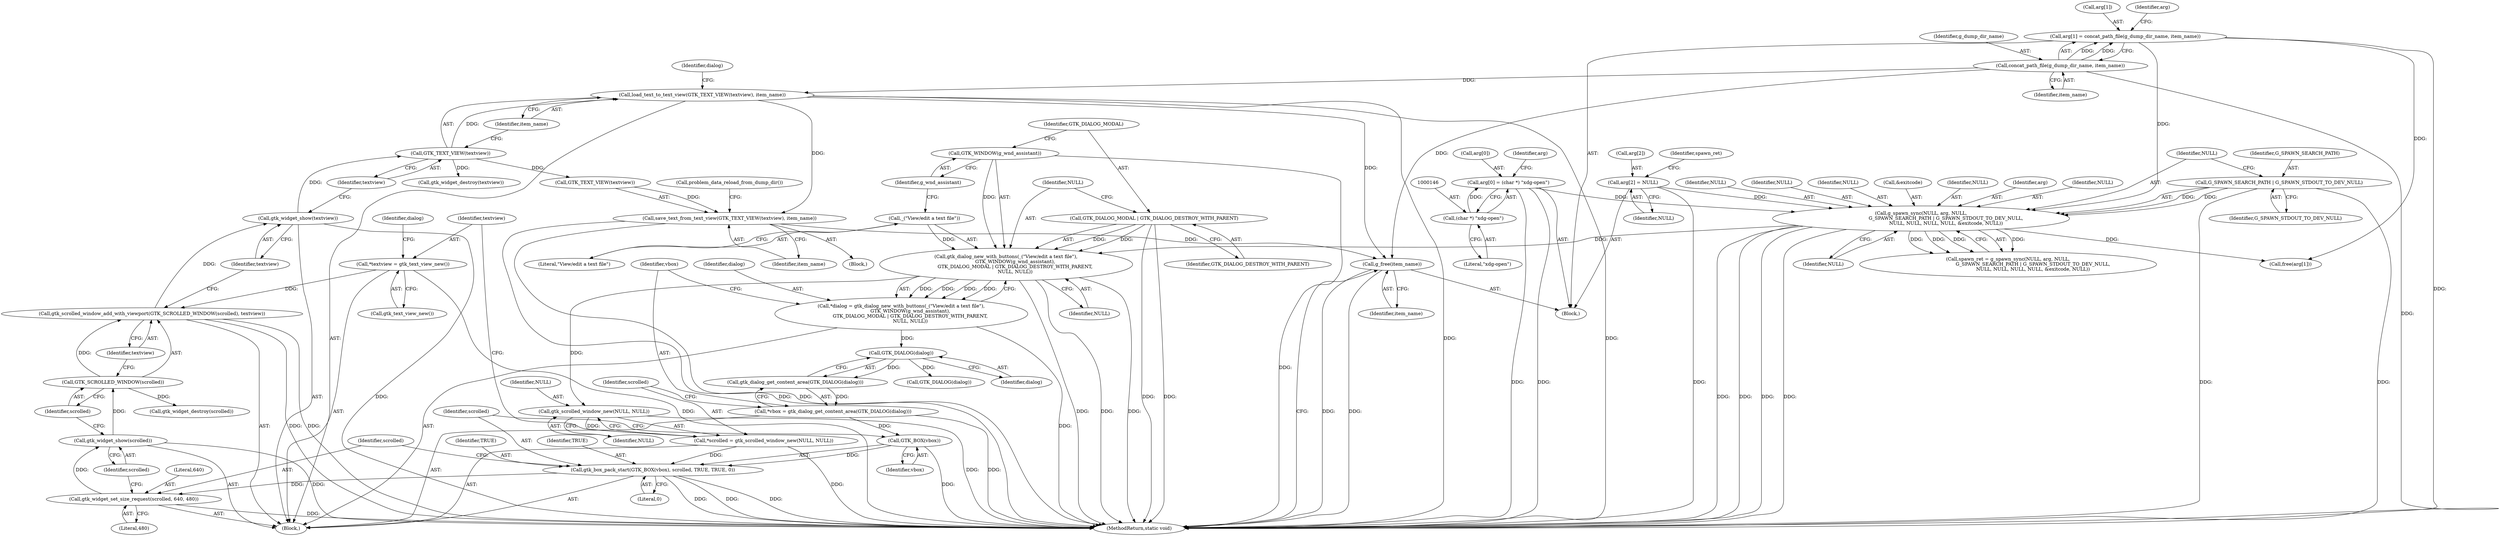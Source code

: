 digraph "0_libreport_257578a23d1537a2d235aaa2b1488ee4f818e360_1@pointer" {
"1000246" [label="(Call,load_text_to_text_view(GTK_TEXT_VIEW(textview), item_name))"];
"1000247" [label="(Call,GTK_TEXT_VIEW(textview))"];
"1000244" [label="(Call,gtk_widget_show(textview))"];
"1000240" [label="(Call,gtk_scrolled_window_add_with_viewport(GTK_SCROLLED_WINDOW(scrolled), textview))"];
"1000241" [label="(Call,GTK_SCROLLED_WINDOW(scrolled))"];
"1000238" [label="(Call,gtk_widget_show(scrolled))"];
"1000234" [label="(Call,gtk_widget_set_size_request(scrolled, 640, 480))"];
"1000227" [label="(Call,gtk_box_pack_start(GTK_BOX(vbox), scrolled, TRUE, TRUE, 0))"];
"1000228" [label="(Call,GTK_BOX(vbox))"];
"1000200" [label="(Call,*vbox = gtk_dialog_get_content_area(GTK_DIALOG(dialog)))"];
"1000202" [label="(Call,gtk_dialog_get_content_area(GTK_DIALOG(dialog)))"];
"1000203" [label="(Call,GTK_DIALOG(dialog))"];
"1000187" [label="(Call,*dialog = gtk_dialog_new_with_buttons(_(\"View/edit a text file\"),\n            GTK_WINDOW(g_wnd_assistant),\n            GTK_DIALOG_MODAL | GTK_DIALOG_DESTROY_WITH_PARENT,\n            NULL, NULL))"];
"1000189" [label="(Call,gtk_dialog_new_with_buttons(_(\"View/edit a text file\"),\n            GTK_WINDOW(g_wnd_assistant),\n            GTK_DIALOG_MODAL | GTK_DIALOG_DESTROY_WITH_PARENT,\n            NULL, NULL))"];
"1000190" [label="(Call,_(\"View/edit a text file\"))"];
"1000192" [label="(Call,GTK_WINDOW(g_wnd_assistant))"];
"1000194" [label="(Call,GTK_DIALOG_MODAL | GTK_DIALOG_DESTROY_WITH_PARENT)"];
"1000163" [label="(Call,g_spawn_sync(NULL, arg, NULL,\n                                 G_SPAWN_SEARCH_PATH | G_SPAWN_STDOUT_TO_DEV_NULL,\n                                 NULL, NULL, NULL, NULL, &exitcode, NULL))"];
"1000141" [label="(Call,arg[0] = (char *) \"xdg-open\")"];
"1000145" [label="(Call,(char *) \"xdg-open\")"];
"1000148" [label="(Call,arg[1] = concat_path_file(g_dump_dir_name, item_name))"];
"1000152" [label="(Call,concat_path_file(g_dump_dir_name, item_name))"];
"1000155" [label="(Call,arg[2] = NULL)"];
"1000167" [label="(Call,G_SPAWN_SEARCH_PATH | G_SPAWN_STDOUT_TO_DEV_NULL)"];
"1000206" [label="(Call,*scrolled = gtk_scrolled_window_new(NULL, NULL))"];
"1000208" [label="(Call,gtk_scrolled_window_new(NULL, NULL))"];
"1000212" [label="(Call,*textview = gtk_text_view_new())"];
"1000257" [label="(Call,save_text_from_text_view(GTK_TEXT_VIEW(textview), item_name))"];
"1000275" [label="(Call,g_free(item_name))"];
"1000241" [label="(Call,GTK_SCROLLED_WINDOW(scrolled))"];
"1000171" [label="(Identifier,NULL)"];
"1000167" [label="(Call,G_SPAWN_SEARCH_PATH | G_SPAWN_STDOUT_TO_DEV_NULL)"];
"1000185" [label="(Block,)"];
"1000236" [label="(Literal,640)"];
"1000239" [label="(Identifier,scrolled)"];
"1000166" [label="(Identifier,NULL)"];
"1000270" [label="(Call,free(arg[1]))"];
"1000260" [label="(Identifier,item_name)"];
"1000159" [label="(Identifier,NULL)"];
"1000152" [label="(Call,concat_path_file(g_dump_dir_name, item_name))"];
"1000240" [label="(Call,gtk_scrolled_window_add_with_viewport(GTK_SCROLLED_WINDOW(scrolled), textview))"];
"1000176" [label="(Identifier,NULL)"];
"1000234" [label="(Call,gtk_widget_set_size_request(scrolled, 640, 480))"];
"1000194" [label="(Call,GTK_DIALOG_MODAL | GTK_DIALOG_DESTROY_WITH_PARENT)"];
"1000238" [label="(Call,gtk_widget_show(scrolled))"];
"1000233" [label="(Literal,0)"];
"1000189" [label="(Call,gtk_dialog_new_with_buttons(_(\"View/edit a text file\"),\n            GTK_WINDOW(g_wnd_assistant),\n            GTK_DIALOG_MODAL | GTK_DIALOG_DESTROY_WITH_PARENT,\n            NULL, NULL))"];
"1000156" [label="(Call,arg[2])"];
"1000227" [label="(Call,gtk_box_pack_start(GTK_BOX(vbox), scrolled, TRUE, TRUE, 0))"];
"1000187" [label="(Call,*dialog = gtk_dialog_new_with_buttons(_(\"View/edit a text file\"),\n            GTK_WINDOW(g_wnd_assistant),\n            GTK_DIALOG_MODAL | GTK_DIALOG_DESTROY_WITH_PARENT,\n            NULL, NULL))"];
"1000202" [label="(Call,gtk_dialog_get_content_area(GTK_DIALOG(dialog)))"];
"1000200" [label="(Call,*vbox = gtk_dialog_get_content_area(GTK_DIALOG(dialog)))"];
"1000242" [label="(Identifier,scrolled)"];
"1000237" [label="(Literal,480)"];
"1000201" [label="(Identifier,vbox)"];
"1000264" [label="(Call,gtk_widget_destroy(textview))"];
"1000243" [label="(Identifier,textview)"];
"1000244" [label="(Call,gtk_widget_show(textview))"];
"1000217" [label="(Identifier,dialog)"];
"1000206" [label="(Call,*scrolled = gtk_scrolled_window_new(NULL, NULL))"];
"1000213" [label="(Identifier,textview)"];
"1000229" [label="(Identifier,vbox)"];
"1000209" [label="(Identifier,NULL)"];
"1000111" [label="(Block,)"];
"1000145" [label="(Call,(char *) \"xdg-open\")"];
"1000169" [label="(Identifier,G_SPAWN_STDOUT_TO_DEV_NULL)"];
"1000216" [label="(Call,GTK_DIALOG(dialog))"];
"1000247" [label="(Call,GTK_TEXT_VIEW(textview))"];
"1000142" [label="(Call,arg[0])"];
"1000168" [label="(Identifier,G_SPAWN_SEARCH_PATH)"];
"1000150" [label="(Identifier,arg)"];
"1000245" [label="(Identifier,textview)"];
"1000148" [label="(Call,arg[1] = concat_path_file(g_dump_dir_name, item_name))"];
"1000248" [label="(Identifier,textview)"];
"1000141" [label="(Call,arg[0] = (char *) \"xdg-open\")"];
"1000261" [label="(Call,problem_data_reload_from_dump_dir())"];
"1000174" [label="(Call,&exitcode)"];
"1000254" [label="(Identifier,dialog)"];
"1000170" [label="(Identifier,NULL)"];
"1000232" [label="(Identifier,TRUE)"];
"1000163" [label="(Call,g_spawn_sync(NULL, arg, NULL,\n                                 G_SPAWN_SEARCH_PATH | G_SPAWN_STDOUT_TO_DEV_NULL,\n                                 NULL, NULL, NULL, NULL, &exitcode, NULL))"];
"1000210" [label="(Identifier,NULL)"];
"1000230" [label="(Identifier,scrolled)"];
"1000246" [label="(Call,load_text_to_text_view(GTK_TEXT_VIEW(textview), item_name))"];
"1000195" [label="(Identifier,GTK_DIALOG_MODAL)"];
"1000203" [label="(Call,GTK_DIALOG(dialog))"];
"1000149" [label="(Call,arg[1])"];
"1000192" [label="(Call,GTK_WINDOW(g_wnd_assistant))"];
"1000257" [label="(Call,save_text_from_text_view(GTK_TEXT_VIEW(textview), item_name))"];
"1000173" [label="(Identifier,NULL)"];
"1000276" [label="(Identifier,item_name)"];
"1000193" [label="(Identifier,g_wnd_assistant)"];
"1000157" [label="(Identifier,arg)"];
"1000191" [label="(Literal,\"View/edit a text file\")"];
"1000231" [label="(Identifier,TRUE)"];
"1000266" [label="(Call,gtk_widget_destroy(scrolled))"];
"1000212" [label="(Call,*textview = gtk_text_view_new())"];
"1000153" [label="(Identifier,g_dump_dir_name)"];
"1000235" [label="(Identifier,scrolled)"];
"1000196" [label="(Identifier,GTK_DIALOG_DESTROY_WITH_PARENT)"];
"1000277" [label="(MethodReturn,static void)"];
"1000198" [label="(Identifier,NULL)"];
"1000154" [label="(Identifier,item_name)"];
"1000249" [label="(Identifier,item_name)"];
"1000204" [label="(Identifier,dialog)"];
"1000165" [label="(Identifier,arg)"];
"1000172" [label="(Identifier,NULL)"];
"1000161" [label="(Call,spawn_ret = g_spawn_sync(NULL, arg, NULL,\n                                 G_SPAWN_SEARCH_PATH | G_SPAWN_STDOUT_TO_DEV_NULL,\n                                 NULL, NULL, NULL, NULL, &exitcode, NULL))"];
"1000155" [label="(Call,arg[2] = NULL)"];
"1000162" [label="(Identifier,spawn_ret)"];
"1000228" [label="(Call,GTK_BOX(vbox))"];
"1000197" [label="(Identifier,NULL)"];
"1000188" [label="(Identifier,dialog)"];
"1000258" [label="(Call,GTK_TEXT_VIEW(textview))"];
"1000164" [label="(Identifier,NULL)"];
"1000147" [label="(Literal,\"xdg-open\")"];
"1000275" [label="(Call,g_free(item_name))"];
"1000208" [label="(Call,gtk_scrolled_window_new(NULL, NULL))"];
"1000256" [label="(Block,)"];
"1000214" [label="(Call,gtk_text_view_new())"];
"1000190" [label="(Call,_(\"View/edit a text file\"))"];
"1000207" [label="(Identifier,scrolled)"];
"1000246" -> "1000185"  [label="AST: "];
"1000246" -> "1000249"  [label="CFG: "];
"1000247" -> "1000246"  [label="AST: "];
"1000249" -> "1000246"  [label="AST: "];
"1000254" -> "1000246"  [label="CFG: "];
"1000246" -> "1000277"  [label="DDG: "];
"1000246" -> "1000277"  [label="DDG: "];
"1000247" -> "1000246"  [label="DDG: "];
"1000152" -> "1000246"  [label="DDG: "];
"1000246" -> "1000257"  [label="DDG: "];
"1000246" -> "1000275"  [label="DDG: "];
"1000247" -> "1000248"  [label="CFG: "];
"1000248" -> "1000247"  [label="AST: "];
"1000249" -> "1000247"  [label="CFG: "];
"1000244" -> "1000247"  [label="DDG: "];
"1000247" -> "1000258"  [label="DDG: "];
"1000247" -> "1000264"  [label="DDG: "];
"1000244" -> "1000185"  [label="AST: "];
"1000244" -> "1000245"  [label="CFG: "];
"1000245" -> "1000244"  [label="AST: "];
"1000248" -> "1000244"  [label="CFG: "];
"1000244" -> "1000277"  [label="DDG: "];
"1000240" -> "1000244"  [label="DDG: "];
"1000240" -> "1000185"  [label="AST: "];
"1000240" -> "1000243"  [label="CFG: "];
"1000241" -> "1000240"  [label="AST: "];
"1000243" -> "1000240"  [label="AST: "];
"1000245" -> "1000240"  [label="CFG: "];
"1000240" -> "1000277"  [label="DDG: "];
"1000240" -> "1000277"  [label="DDG: "];
"1000241" -> "1000240"  [label="DDG: "];
"1000212" -> "1000240"  [label="DDG: "];
"1000241" -> "1000242"  [label="CFG: "];
"1000242" -> "1000241"  [label="AST: "];
"1000243" -> "1000241"  [label="CFG: "];
"1000238" -> "1000241"  [label="DDG: "];
"1000241" -> "1000266"  [label="DDG: "];
"1000238" -> "1000185"  [label="AST: "];
"1000238" -> "1000239"  [label="CFG: "];
"1000239" -> "1000238"  [label="AST: "];
"1000242" -> "1000238"  [label="CFG: "];
"1000238" -> "1000277"  [label="DDG: "];
"1000234" -> "1000238"  [label="DDG: "];
"1000234" -> "1000185"  [label="AST: "];
"1000234" -> "1000237"  [label="CFG: "];
"1000235" -> "1000234"  [label="AST: "];
"1000236" -> "1000234"  [label="AST: "];
"1000237" -> "1000234"  [label="AST: "];
"1000239" -> "1000234"  [label="CFG: "];
"1000234" -> "1000277"  [label="DDG: "];
"1000227" -> "1000234"  [label="DDG: "];
"1000227" -> "1000185"  [label="AST: "];
"1000227" -> "1000233"  [label="CFG: "];
"1000228" -> "1000227"  [label="AST: "];
"1000230" -> "1000227"  [label="AST: "];
"1000231" -> "1000227"  [label="AST: "];
"1000232" -> "1000227"  [label="AST: "];
"1000233" -> "1000227"  [label="AST: "];
"1000235" -> "1000227"  [label="CFG: "];
"1000227" -> "1000277"  [label="DDG: "];
"1000227" -> "1000277"  [label="DDG: "];
"1000227" -> "1000277"  [label="DDG: "];
"1000228" -> "1000227"  [label="DDG: "];
"1000206" -> "1000227"  [label="DDG: "];
"1000228" -> "1000229"  [label="CFG: "];
"1000229" -> "1000228"  [label="AST: "];
"1000230" -> "1000228"  [label="CFG: "];
"1000228" -> "1000277"  [label="DDG: "];
"1000200" -> "1000228"  [label="DDG: "];
"1000200" -> "1000185"  [label="AST: "];
"1000200" -> "1000202"  [label="CFG: "];
"1000201" -> "1000200"  [label="AST: "];
"1000202" -> "1000200"  [label="AST: "];
"1000207" -> "1000200"  [label="CFG: "];
"1000200" -> "1000277"  [label="DDG: "];
"1000202" -> "1000200"  [label="DDG: "];
"1000202" -> "1000203"  [label="CFG: "];
"1000203" -> "1000202"  [label="AST: "];
"1000203" -> "1000202"  [label="DDG: "];
"1000203" -> "1000204"  [label="CFG: "];
"1000204" -> "1000203"  [label="AST: "];
"1000187" -> "1000203"  [label="DDG: "];
"1000203" -> "1000216"  [label="DDG: "];
"1000187" -> "1000185"  [label="AST: "];
"1000187" -> "1000189"  [label="CFG: "];
"1000188" -> "1000187"  [label="AST: "];
"1000189" -> "1000187"  [label="AST: "];
"1000201" -> "1000187"  [label="CFG: "];
"1000187" -> "1000277"  [label="DDG: "];
"1000189" -> "1000187"  [label="DDG: "];
"1000189" -> "1000187"  [label="DDG: "];
"1000189" -> "1000187"  [label="DDG: "];
"1000189" -> "1000187"  [label="DDG: "];
"1000189" -> "1000198"  [label="CFG: "];
"1000190" -> "1000189"  [label="AST: "];
"1000192" -> "1000189"  [label="AST: "];
"1000194" -> "1000189"  [label="AST: "];
"1000197" -> "1000189"  [label="AST: "];
"1000198" -> "1000189"  [label="AST: "];
"1000189" -> "1000277"  [label="DDG: "];
"1000189" -> "1000277"  [label="DDG: "];
"1000189" -> "1000277"  [label="DDG: "];
"1000190" -> "1000189"  [label="DDG: "];
"1000192" -> "1000189"  [label="DDG: "];
"1000194" -> "1000189"  [label="DDG: "];
"1000194" -> "1000189"  [label="DDG: "];
"1000163" -> "1000189"  [label="DDG: "];
"1000189" -> "1000208"  [label="DDG: "];
"1000190" -> "1000191"  [label="CFG: "];
"1000191" -> "1000190"  [label="AST: "];
"1000193" -> "1000190"  [label="CFG: "];
"1000192" -> "1000193"  [label="CFG: "];
"1000193" -> "1000192"  [label="AST: "];
"1000195" -> "1000192"  [label="CFG: "];
"1000192" -> "1000277"  [label="DDG: "];
"1000194" -> "1000196"  [label="CFG: "];
"1000195" -> "1000194"  [label="AST: "];
"1000196" -> "1000194"  [label="AST: "];
"1000197" -> "1000194"  [label="CFG: "];
"1000194" -> "1000277"  [label="DDG: "];
"1000194" -> "1000277"  [label="DDG: "];
"1000163" -> "1000161"  [label="AST: "];
"1000163" -> "1000176"  [label="CFG: "];
"1000164" -> "1000163"  [label="AST: "];
"1000165" -> "1000163"  [label="AST: "];
"1000166" -> "1000163"  [label="AST: "];
"1000167" -> "1000163"  [label="AST: "];
"1000170" -> "1000163"  [label="AST: "];
"1000171" -> "1000163"  [label="AST: "];
"1000172" -> "1000163"  [label="AST: "];
"1000173" -> "1000163"  [label="AST: "];
"1000174" -> "1000163"  [label="AST: "];
"1000176" -> "1000163"  [label="AST: "];
"1000161" -> "1000163"  [label="CFG: "];
"1000163" -> "1000277"  [label="DDG: "];
"1000163" -> "1000277"  [label="DDG: "];
"1000163" -> "1000277"  [label="DDG: "];
"1000163" -> "1000277"  [label="DDG: "];
"1000163" -> "1000161"  [label="DDG: "];
"1000163" -> "1000161"  [label="DDG: "];
"1000163" -> "1000161"  [label="DDG: "];
"1000163" -> "1000161"  [label="DDG: "];
"1000141" -> "1000163"  [label="DDG: "];
"1000148" -> "1000163"  [label="DDG: "];
"1000155" -> "1000163"  [label="DDG: "];
"1000167" -> "1000163"  [label="DDG: "];
"1000167" -> "1000163"  [label="DDG: "];
"1000163" -> "1000270"  [label="DDG: "];
"1000141" -> "1000111"  [label="AST: "];
"1000141" -> "1000145"  [label="CFG: "];
"1000142" -> "1000141"  [label="AST: "];
"1000145" -> "1000141"  [label="AST: "];
"1000150" -> "1000141"  [label="CFG: "];
"1000141" -> "1000277"  [label="DDG: "];
"1000141" -> "1000277"  [label="DDG: "];
"1000145" -> "1000141"  [label="DDG: "];
"1000145" -> "1000147"  [label="CFG: "];
"1000146" -> "1000145"  [label="AST: "];
"1000147" -> "1000145"  [label="AST: "];
"1000148" -> "1000111"  [label="AST: "];
"1000148" -> "1000152"  [label="CFG: "];
"1000149" -> "1000148"  [label="AST: "];
"1000152" -> "1000148"  [label="AST: "];
"1000157" -> "1000148"  [label="CFG: "];
"1000148" -> "1000277"  [label="DDG: "];
"1000152" -> "1000148"  [label="DDG: "];
"1000152" -> "1000148"  [label="DDG: "];
"1000148" -> "1000270"  [label="DDG: "];
"1000152" -> "1000154"  [label="CFG: "];
"1000153" -> "1000152"  [label="AST: "];
"1000154" -> "1000152"  [label="AST: "];
"1000152" -> "1000277"  [label="DDG: "];
"1000152" -> "1000275"  [label="DDG: "];
"1000155" -> "1000111"  [label="AST: "];
"1000155" -> "1000159"  [label="CFG: "];
"1000156" -> "1000155"  [label="AST: "];
"1000159" -> "1000155"  [label="AST: "];
"1000162" -> "1000155"  [label="CFG: "];
"1000155" -> "1000277"  [label="DDG: "];
"1000167" -> "1000169"  [label="CFG: "];
"1000168" -> "1000167"  [label="AST: "];
"1000169" -> "1000167"  [label="AST: "];
"1000170" -> "1000167"  [label="CFG: "];
"1000167" -> "1000277"  [label="DDG: "];
"1000167" -> "1000277"  [label="DDG: "];
"1000206" -> "1000185"  [label="AST: "];
"1000206" -> "1000208"  [label="CFG: "];
"1000207" -> "1000206"  [label="AST: "];
"1000208" -> "1000206"  [label="AST: "];
"1000213" -> "1000206"  [label="CFG: "];
"1000206" -> "1000277"  [label="DDG: "];
"1000208" -> "1000206"  [label="DDG: "];
"1000208" -> "1000210"  [label="CFG: "];
"1000209" -> "1000208"  [label="AST: "];
"1000210" -> "1000208"  [label="AST: "];
"1000208" -> "1000277"  [label="DDG: "];
"1000212" -> "1000185"  [label="AST: "];
"1000212" -> "1000214"  [label="CFG: "];
"1000213" -> "1000212"  [label="AST: "];
"1000214" -> "1000212"  [label="AST: "];
"1000217" -> "1000212"  [label="CFG: "];
"1000212" -> "1000277"  [label="DDG: "];
"1000257" -> "1000256"  [label="AST: "];
"1000257" -> "1000260"  [label="CFG: "];
"1000258" -> "1000257"  [label="AST: "];
"1000260" -> "1000257"  [label="AST: "];
"1000261" -> "1000257"  [label="CFG: "];
"1000257" -> "1000277"  [label="DDG: "];
"1000257" -> "1000277"  [label="DDG: "];
"1000258" -> "1000257"  [label="DDG: "];
"1000257" -> "1000275"  [label="DDG: "];
"1000275" -> "1000111"  [label="AST: "];
"1000275" -> "1000276"  [label="CFG: "];
"1000276" -> "1000275"  [label="AST: "];
"1000277" -> "1000275"  [label="CFG: "];
"1000275" -> "1000277"  [label="DDG: "];
"1000275" -> "1000277"  [label="DDG: "];
}
